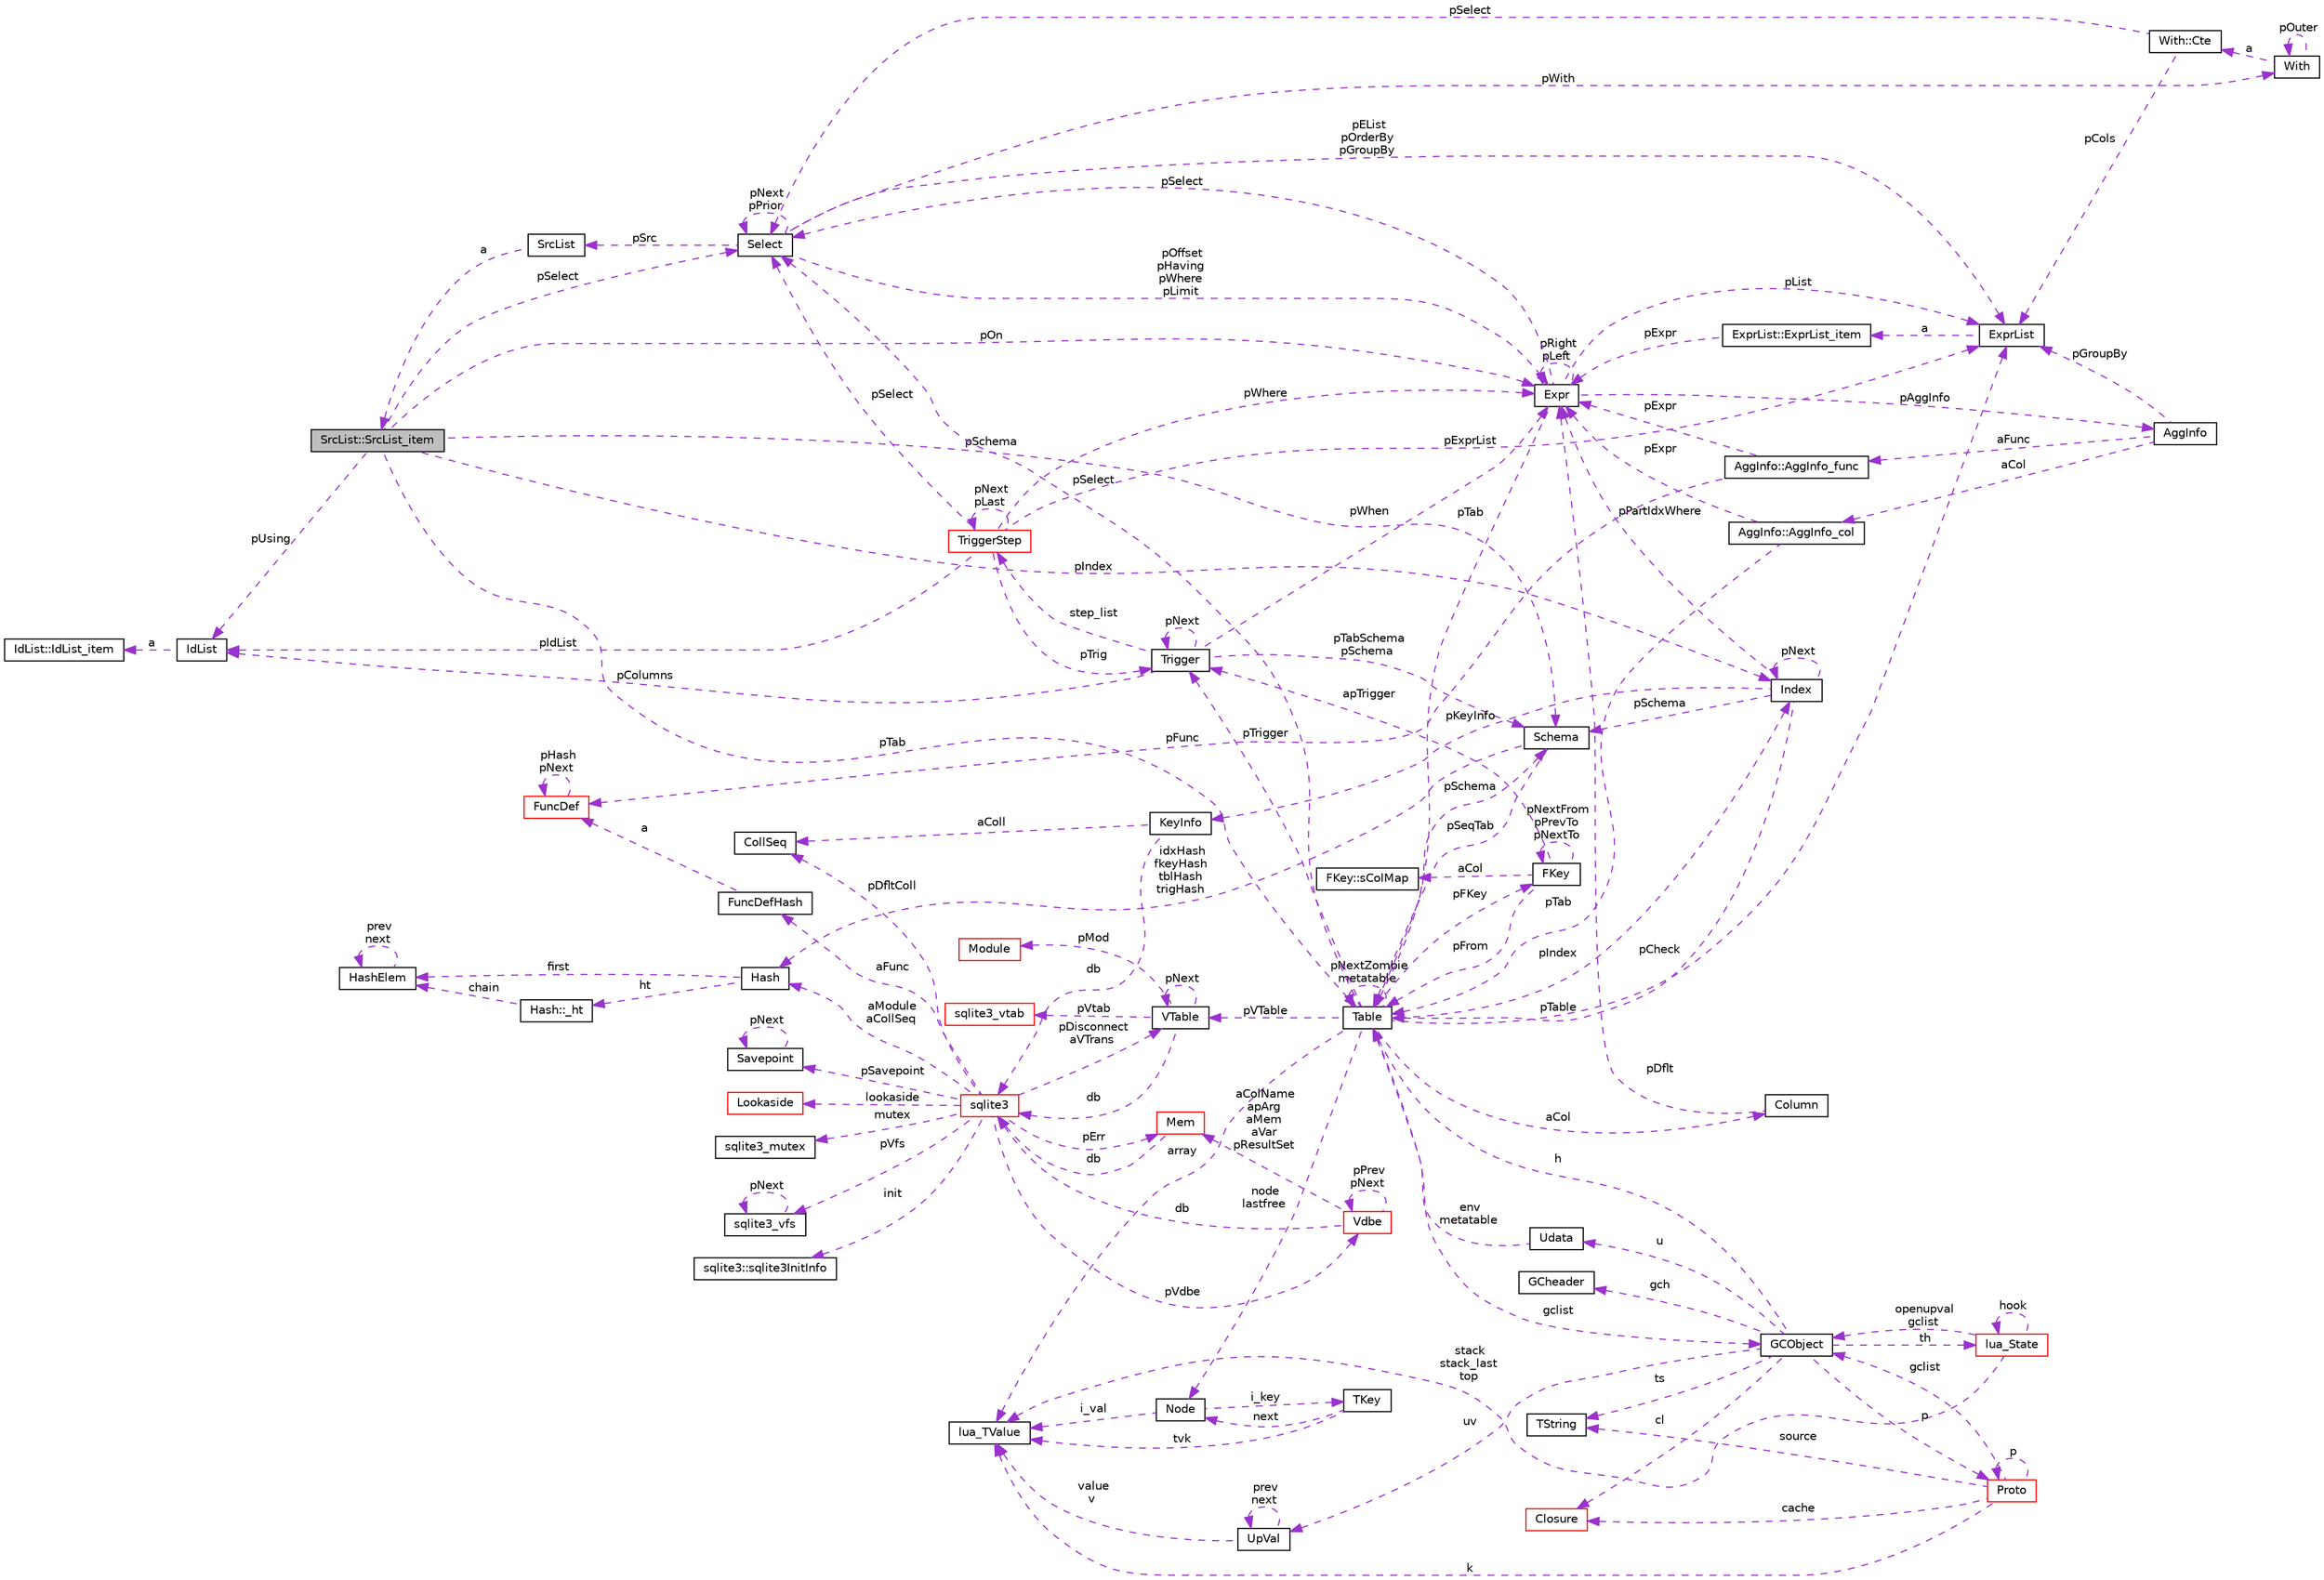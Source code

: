digraph "SrcList::SrcList_item"
{
  edge [fontname="Helvetica",fontsize="10",labelfontname="Helvetica",labelfontsize="10"];
  node [fontname="Helvetica",fontsize="10",shape=record];
  rankdir="LR";
  Node1 [label="SrcList::SrcList_item",height=0.2,width=0.4,color="black", fillcolor="grey75", style="filled", fontcolor="black"];
  Node2 -> Node1 [dir="back",color="darkorchid3",fontsize="10",style="dashed",label=" pSchema" ,fontname="Helvetica"];
  Node2 [label="Schema",height=0.2,width=0.4,color="black", fillcolor="white", style="filled",URL="$struct_schema.html"];
  Node3 -> Node2 [dir="back",color="darkorchid3",fontsize="10",style="dashed",label=" pSeqTab" ,fontname="Helvetica"];
  Node3 [label="Table",height=0.2,width=0.4,color="black", fillcolor="white", style="filled",URL="$struct_table.html"];
  Node4 -> Node3 [dir="back",color="darkorchid3",fontsize="10",style="dashed",label=" node\nlastfree" ,fontname="Helvetica"];
  Node4 [label="Node",height=0.2,width=0.4,color="black", fillcolor="white", style="filled",URL="$struct_node.html"];
  Node5 -> Node4 [dir="back",color="darkorchid3",fontsize="10",style="dashed",label=" i_val" ,fontname="Helvetica"];
  Node5 [label="lua_TValue",height=0.2,width=0.4,color="black", fillcolor="white", style="filled",URL="$structlua___t_value.html"];
  Node6 -> Node4 [dir="back",color="darkorchid3",fontsize="10",style="dashed",label=" i_key" ,fontname="Helvetica"];
  Node6 [label="TKey",height=0.2,width=0.4,color="black", fillcolor="white", style="filled",URL="$union_t_key.html"];
  Node4 -> Node6 [dir="back",color="darkorchid3",fontsize="10",style="dashed",label=" next" ,fontname="Helvetica"];
  Node5 -> Node6 [dir="back",color="darkorchid3",fontsize="10",style="dashed",label=" tvk" ,fontname="Helvetica"];
  Node2 -> Node3 [dir="back",color="darkorchid3",fontsize="10",style="dashed",label=" pSchema" ,fontname="Helvetica"];
  Node5 -> Node3 [dir="back",color="darkorchid3",fontsize="10",style="dashed",label=" array" ,fontname="Helvetica"];
  Node7 -> Node3 [dir="back",color="darkorchid3",fontsize="10",style="dashed",label=" aCol" ,fontname="Helvetica"];
  Node7 [label="Column",height=0.2,width=0.4,color="black", fillcolor="white", style="filled",URL="$struct_column.html"];
  Node8 -> Node7 [dir="back",color="darkorchid3",fontsize="10",style="dashed",label=" pDflt" ,fontname="Helvetica"];
  Node8 [label="Expr",height=0.2,width=0.4,color="black", fillcolor="white", style="filled",URL="$struct_expr.html"];
  Node9 -> Node8 [dir="back",color="darkorchid3",fontsize="10",style="dashed",label=" pAggInfo" ,fontname="Helvetica"];
  Node9 [label="AggInfo",height=0.2,width=0.4,color="black", fillcolor="white", style="filled",URL="$struct_agg_info.html"];
  Node10 -> Node9 [dir="back",color="darkorchid3",fontsize="10",style="dashed",label=" aCol" ,fontname="Helvetica"];
  Node10 [label="AggInfo::AggInfo_col",height=0.2,width=0.4,color="black", fillcolor="white", style="filled",URL="$struct_agg_info_1_1_agg_info__col.html"];
  Node8 -> Node10 [dir="back",color="darkorchid3",fontsize="10",style="dashed",label=" pExpr" ,fontname="Helvetica"];
  Node3 -> Node10 [dir="back",color="darkorchid3",fontsize="10",style="dashed",label=" pTab" ,fontname="Helvetica"];
  Node11 -> Node9 [dir="back",color="darkorchid3",fontsize="10",style="dashed",label=" aFunc" ,fontname="Helvetica"];
  Node11 [label="AggInfo::AggInfo_func",height=0.2,width=0.4,color="black", fillcolor="white", style="filled",URL="$struct_agg_info_1_1_agg_info__func.html"];
  Node8 -> Node11 [dir="back",color="darkorchid3",fontsize="10",style="dashed",label=" pExpr" ,fontname="Helvetica"];
  Node12 -> Node11 [dir="back",color="darkorchid3",fontsize="10",style="dashed",label=" pFunc" ,fontname="Helvetica"];
  Node12 [label="FuncDef",height=0.2,width=0.4,color="red", fillcolor="white", style="filled",URL="$struct_func_def.html"];
  Node12 -> Node12 [dir="back",color="darkorchid3",fontsize="10",style="dashed",label=" pHash\npNext" ,fontname="Helvetica"];
  Node13 -> Node9 [dir="back",color="darkorchid3",fontsize="10",style="dashed",label=" pGroupBy" ,fontname="Helvetica"];
  Node13 [label="ExprList",height=0.2,width=0.4,color="black", fillcolor="white", style="filled",URL="$struct_expr_list.html"];
  Node14 -> Node13 [dir="back",color="darkorchid3",fontsize="10",style="dashed",label=" a" ,fontname="Helvetica"];
  Node14 [label="ExprList::ExprList_item",height=0.2,width=0.4,color="black", fillcolor="white", style="filled",URL="$struct_expr_list_1_1_expr_list__item.html"];
  Node8 -> Node14 [dir="back",color="darkorchid3",fontsize="10",style="dashed",label=" pExpr" ,fontname="Helvetica"];
  Node8 -> Node8 [dir="back",color="darkorchid3",fontsize="10",style="dashed",label=" pRight\npLeft" ,fontname="Helvetica"];
  Node3 -> Node8 [dir="back",color="darkorchid3",fontsize="10",style="dashed",label=" pTab" ,fontname="Helvetica"];
  Node15 -> Node8 [dir="back",color="darkorchid3",fontsize="10",style="dashed",label=" pSelect" ,fontname="Helvetica"];
  Node15 [label="Select",height=0.2,width=0.4,color="black", fillcolor="white", style="filled",URL="$struct_select.html"];
  Node8 -> Node15 [dir="back",color="darkorchid3",fontsize="10",style="dashed",label=" pOffset\npHaving\npWhere\npLimit" ,fontname="Helvetica"];
  Node16 -> Node15 [dir="back",color="darkorchid3",fontsize="10",style="dashed",label=" pWith" ,fontname="Helvetica"];
  Node16 [label="With",height=0.2,width=0.4,color="black", fillcolor="white", style="filled",URL="$struct_with.html"];
  Node17 -> Node16 [dir="back",color="darkorchid3",fontsize="10",style="dashed",label=" a" ,fontname="Helvetica"];
  Node17 [label="With::Cte",height=0.2,width=0.4,color="black", fillcolor="white", style="filled",URL="$struct_with_1_1_cte.html"];
  Node15 -> Node17 [dir="back",color="darkorchid3",fontsize="10",style="dashed",label=" pSelect" ,fontname="Helvetica"];
  Node13 -> Node17 [dir="back",color="darkorchid3",fontsize="10",style="dashed",label=" pCols" ,fontname="Helvetica"];
  Node16 -> Node16 [dir="back",color="darkorchid3",fontsize="10",style="dashed",label=" pOuter" ,fontname="Helvetica"];
  Node15 -> Node15 [dir="back",color="darkorchid3",fontsize="10",style="dashed",label=" pNext\npPrior" ,fontname="Helvetica"];
  Node18 -> Node15 [dir="back",color="darkorchid3",fontsize="10",style="dashed",label=" pSrc" ,fontname="Helvetica"];
  Node18 [label="SrcList",height=0.2,width=0.4,color="black", fillcolor="white", style="filled",URL="$struct_src_list.html"];
  Node1 -> Node18 [dir="back",color="darkorchid3",fontsize="10",style="dashed",label=" a" ,fontname="Helvetica"];
  Node13 -> Node15 [dir="back",color="darkorchid3",fontsize="10",style="dashed",label=" pEList\npOrderBy\npGroupBy" ,fontname="Helvetica"];
  Node13 -> Node8 [dir="back",color="darkorchid3",fontsize="10",style="dashed",label=" pList" ,fontname="Helvetica"];
  Node19 -> Node3 [dir="back",color="darkorchid3",fontsize="10",style="dashed",label=" pFKey" ,fontname="Helvetica"];
  Node19 [label="FKey",height=0.2,width=0.4,color="black", fillcolor="white", style="filled",URL="$struct_f_key.html"];
  Node20 -> Node19 [dir="back",color="darkorchid3",fontsize="10",style="dashed",label=" aCol" ,fontname="Helvetica"];
  Node20 [label="FKey::sColMap",height=0.2,width=0.4,color="black", fillcolor="white", style="filled",URL="$struct_f_key_1_1s_col_map.html"];
  Node19 -> Node19 [dir="back",color="darkorchid3",fontsize="10",style="dashed",label=" pNextFrom\npPrevTo\npNextTo" ,fontname="Helvetica"];
  Node3 -> Node19 [dir="back",color="darkorchid3",fontsize="10",style="dashed",label=" pFrom" ,fontname="Helvetica"];
  Node21 -> Node19 [dir="back",color="darkorchid3",fontsize="10",style="dashed",label=" apTrigger" ,fontname="Helvetica"];
  Node21 [label="Trigger",height=0.2,width=0.4,color="black", fillcolor="white", style="filled",URL="$struct_trigger.html"];
  Node22 -> Node21 [dir="back",color="darkorchid3",fontsize="10",style="dashed",label=" step_list" ,fontname="Helvetica"];
  Node22 [label="TriggerStep",height=0.2,width=0.4,color="red", fillcolor="white", style="filled",URL="$struct_trigger_step.html"];
  Node22 -> Node22 [dir="back",color="darkorchid3",fontsize="10",style="dashed",label=" pNext\npLast" ,fontname="Helvetica"];
  Node8 -> Node22 [dir="back",color="darkorchid3",fontsize="10",style="dashed",label=" pWhere" ,fontname="Helvetica"];
  Node23 -> Node22 [dir="back",color="darkorchid3",fontsize="10",style="dashed",label=" pIdList" ,fontname="Helvetica"];
  Node23 [label="IdList",height=0.2,width=0.4,color="black", fillcolor="white", style="filled",URL="$struct_id_list.html"];
  Node24 -> Node23 [dir="back",color="darkorchid3",fontsize="10",style="dashed",label=" a" ,fontname="Helvetica"];
  Node24 [label="IdList::IdList_item",height=0.2,width=0.4,color="black", fillcolor="white", style="filled",URL="$struct_id_list_1_1_id_list__item.html"];
  Node15 -> Node22 [dir="back",color="darkorchid3",fontsize="10",style="dashed",label=" pSelect" ,fontname="Helvetica"];
  Node21 -> Node22 [dir="back",color="darkorchid3",fontsize="10",style="dashed",label=" pTrig" ,fontname="Helvetica"];
  Node13 -> Node22 [dir="back",color="darkorchid3",fontsize="10",style="dashed",label=" pExprList" ,fontname="Helvetica"];
  Node2 -> Node21 [dir="back",color="darkorchid3",fontsize="10",style="dashed",label=" pTabSchema\npSchema" ,fontname="Helvetica"];
  Node8 -> Node21 [dir="back",color="darkorchid3",fontsize="10",style="dashed",label=" pWhen" ,fontname="Helvetica"];
  Node23 -> Node21 [dir="back",color="darkorchid3",fontsize="10",style="dashed",label=" pColumns" ,fontname="Helvetica"];
  Node21 -> Node21 [dir="back",color="darkorchid3",fontsize="10",style="dashed",label=" pNext" ,fontname="Helvetica"];
  Node25 -> Node3 [dir="back",color="darkorchid3",fontsize="10",style="dashed",label=" pVTable" ,fontname="Helvetica"];
  Node25 [label="VTable",height=0.2,width=0.4,color="black", fillcolor="white", style="filled",URL="$struct_v_table.html"];
  Node26 -> Node25 [dir="back",color="darkorchid3",fontsize="10",style="dashed",label=" db" ,fontname="Helvetica"];
  Node26 [label="sqlite3",height=0.2,width=0.4,color="red", fillcolor="white", style="filled",URL="$structsqlite3.html"];
  Node27 -> Node26 [dir="back",color="darkorchid3",fontsize="10",style="dashed",label=" pErr" ,fontname="Helvetica"];
  Node27 [label="Mem",height=0.2,width=0.4,color="red", fillcolor="white", style="filled",URL="$struct_mem.html"];
  Node26 -> Node27 [dir="back",color="darkorchid3",fontsize="10",style="dashed",label=" db" ,fontname="Helvetica"];
  Node28 -> Node26 [dir="back",color="darkorchid3",fontsize="10",style="dashed",label=" pVdbe" ,fontname="Helvetica"];
  Node28 [label="Vdbe",height=0.2,width=0.4,color="red", fillcolor="white", style="filled",URL="$struct_vdbe.html"];
  Node28 -> Node28 [dir="back",color="darkorchid3",fontsize="10",style="dashed",label=" pPrev\npNext" ,fontname="Helvetica"];
  Node27 -> Node28 [dir="back",color="darkorchid3",fontsize="10",style="dashed",label=" aColName\napArg\naMem\naVar\npResultSet" ,fontname="Helvetica"];
  Node26 -> Node28 [dir="back",color="darkorchid3",fontsize="10",style="dashed",label=" db" ,fontname="Helvetica"];
  Node29 -> Node26 [dir="back",color="darkorchid3",fontsize="10",style="dashed",label=" pSavepoint" ,fontname="Helvetica"];
  Node29 [label="Savepoint",height=0.2,width=0.4,color="black", fillcolor="white", style="filled",URL="$struct_savepoint.html"];
  Node29 -> Node29 [dir="back",color="darkorchid3",fontsize="10",style="dashed",label=" pNext" ,fontname="Helvetica"];
  Node30 -> Node26 [dir="back",color="darkorchid3",fontsize="10",style="dashed",label=" aFunc" ,fontname="Helvetica"];
  Node30 [label="FuncDefHash",height=0.2,width=0.4,color="black", fillcolor="white", style="filled",URL="$struct_func_def_hash.html"];
  Node12 -> Node30 [dir="back",color="darkorchid3",fontsize="10",style="dashed",label=" a" ,fontname="Helvetica"];
  Node31 -> Node26 [dir="back",color="darkorchid3",fontsize="10",style="dashed",label=" lookaside" ,fontname="Helvetica"];
  Node31 [label="Lookaside",height=0.2,width=0.4,color="red", fillcolor="white", style="filled",URL="$struct_lookaside.html"];
  Node32 -> Node26 [dir="back",color="darkorchid3",fontsize="10",style="dashed",label=" mutex" ,fontname="Helvetica"];
  Node32 [label="sqlite3_mutex",height=0.2,width=0.4,color="black", fillcolor="white", style="filled",URL="$structsqlite3__mutex.html"];
  Node33 -> Node26 [dir="back",color="darkorchid3",fontsize="10",style="dashed",label=" pVfs" ,fontname="Helvetica"];
  Node33 [label="sqlite3_vfs",height=0.2,width=0.4,color="black", fillcolor="white", style="filled",URL="$structsqlite3__vfs.html"];
  Node33 -> Node33 [dir="back",color="darkorchid3",fontsize="10",style="dashed",label=" pNext" ,fontname="Helvetica"];
  Node34 -> Node26 [dir="back",color="darkorchid3",fontsize="10",style="dashed",label=" init" ,fontname="Helvetica"];
  Node34 [label="sqlite3::sqlite3InitInfo",height=0.2,width=0.4,color="black", fillcolor="white", style="filled",URL="$structsqlite3_1_1sqlite3_init_info.html"];
  Node35 -> Node26 [dir="back",color="darkorchid3",fontsize="10",style="dashed",label=" pDfltColl" ,fontname="Helvetica"];
  Node35 [label="CollSeq",height=0.2,width=0.4,color="black", fillcolor="white", style="filled",URL="$struct_coll_seq.html"];
  Node25 -> Node26 [dir="back",color="darkorchid3",fontsize="10",style="dashed",label=" pDisconnect\naVTrans" ,fontname="Helvetica"];
  Node36 -> Node26 [dir="back",color="darkorchid3",fontsize="10",style="dashed",label=" aModule\naCollSeq" ,fontname="Helvetica"];
  Node36 [label="Hash",height=0.2,width=0.4,color="black", fillcolor="white", style="filled",URL="$struct_hash.html"];
  Node37 -> Node36 [dir="back",color="darkorchid3",fontsize="10",style="dashed",label=" ht" ,fontname="Helvetica"];
  Node37 [label="Hash::_ht",height=0.2,width=0.4,color="black", fillcolor="white", style="filled",URL="$struct_hash_1_1__ht.html"];
  Node38 -> Node37 [dir="back",color="darkorchid3",fontsize="10",style="dashed",label=" chain" ,fontname="Helvetica"];
  Node38 [label="HashElem",height=0.2,width=0.4,color="black", fillcolor="white", style="filled",URL="$struct_hash_elem.html"];
  Node38 -> Node38 [dir="back",color="darkorchid3",fontsize="10",style="dashed",label=" prev\nnext" ,fontname="Helvetica"];
  Node38 -> Node36 [dir="back",color="darkorchid3",fontsize="10",style="dashed",label=" first" ,fontname="Helvetica"];
  Node25 -> Node25 [dir="back",color="darkorchid3",fontsize="10",style="dashed",label=" pNext" ,fontname="Helvetica"];
  Node39 -> Node25 [dir="back",color="darkorchid3",fontsize="10",style="dashed",label=" pMod" ,fontname="Helvetica"];
  Node39 [label="Module",height=0.2,width=0.4,color="red", fillcolor="white", style="filled",URL="$struct_module.html"];
  Node40 -> Node25 [dir="back",color="darkorchid3",fontsize="10",style="dashed",label=" pVtab" ,fontname="Helvetica"];
  Node40 [label="sqlite3_vtab",height=0.2,width=0.4,color="red", fillcolor="white", style="filled",URL="$structsqlite3__vtab.html"];
  Node3 -> Node3 [dir="back",color="darkorchid3",fontsize="10",style="dashed",label=" pNextZombie\nmetatable" ,fontname="Helvetica"];
  Node21 -> Node3 [dir="back",color="darkorchid3",fontsize="10",style="dashed",label=" pTrigger" ,fontname="Helvetica"];
  Node15 -> Node3 [dir="back",color="darkorchid3",fontsize="10",style="dashed",label=" pSelect" ,fontname="Helvetica"];
  Node41 -> Node3 [dir="back",color="darkorchid3",fontsize="10",style="dashed",label=" gclist" ,fontname="Helvetica"];
  Node41 [label="GCObject",height=0.2,width=0.4,color="black", fillcolor="white", style="filled",URL="$union_g_c_object.html"];
  Node42 -> Node41 [dir="back",color="darkorchid3",fontsize="10",style="dashed",label=" uv" ,fontname="Helvetica"];
  Node42 [label="UpVal",height=0.2,width=0.4,color="black", fillcolor="white", style="filled",URL="$struct_up_val.html"];
  Node42 -> Node42 [dir="back",color="darkorchid3",fontsize="10",style="dashed",label=" prev\nnext" ,fontname="Helvetica"];
  Node5 -> Node42 [dir="back",color="darkorchid3",fontsize="10",style="dashed",label=" value\nv" ,fontname="Helvetica"];
  Node43 -> Node41 [dir="back",color="darkorchid3",fontsize="10",style="dashed",label=" p" ,fontname="Helvetica"];
  Node43 [label="Proto",height=0.2,width=0.4,color="red", fillcolor="white", style="filled",URL="$struct_proto.html"];
  Node5 -> Node43 [dir="back",color="darkorchid3",fontsize="10",style="dashed",label=" k" ,fontname="Helvetica"];
  Node43 -> Node43 [dir="back",color="darkorchid3",fontsize="10",style="dashed",label=" p" ,fontname="Helvetica"];
  Node44 -> Node43 [dir="back",color="darkorchid3",fontsize="10",style="dashed",label=" source" ,fontname="Helvetica"];
  Node44 [label="TString",height=0.2,width=0.4,color="black", fillcolor="white", style="filled",URL="$union_t_string.html"];
  Node45 -> Node43 [dir="back",color="darkorchid3",fontsize="10",style="dashed",label=" cache" ,fontname="Helvetica"];
  Node45 [label="Closure",height=0.2,width=0.4,color="red", fillcolor="white", style="filled",URL="$union_closure.html"];
  Node41 -> Node43 [dir="back",color="darkorchid3",fontsize="10",style="dashed",label=" gclist" ,fontname="Helvetica"];
  Node44 -> Node41 [dir="back",color="darkorchid3",fontsize="10",style="dashed",label=" ts" ,fontname="Helvetica"];
  Node45 -> Node41 [dir="back",color="darkorchid3",fontsize="10",style="dashed",label=" cl" ,fontname="Helvetica"];
  Node46 -> Node41 [dir="back",color="darkorchid3",fontsize="10",style="dashed",label=" gch" ,fontname="Helvetica"];
  Node46 [label="GCheader",height=0.2,width=0.4,color="black", fillcolor="white", style="filled",URL="$struct_g_cheader.html"];
  Node3 -> Node41 [dir="back",color="darkorchid3",fontsize="10",style="dashed",label=" h" ,fontname="Helvetica"];
  Node47 -> Node41 [dir="back",color="darkorchid3",fontsize="10",style="dashed",label=" u" ,fontname="Helvetica"];
  Node47 [label="Udata",height=0.2,width=0.4,color="black", fillcolor="white", style="filled",URL="$union_udata.html"];
  Node3 -> Node47 [dir="back",color="darkorchid3",fontsize="10",style="dashed",label=" env\nmetatable" ,fontname="Helvetica"];
  Node48 -> Node41 [dir="back",color="darkorchid3",fontsize="10",style="dashed",label=" th" ,fontname="Helvetica"];
  Node48 [label="lua_State",height=0.2,width=0.4,color="red", fillcolor="white", style="filled",URL="$structlua___state.html"];
  Node5 -> Node48 [dir="back",color="darkorchid3",fontsize="10",style="dashed",label=" stack\nstack_last\ntop" ,fontname="Helvetica"];
  Node41 -> Node48 [dir="back",color="darkorchid3",fontsize="10",style="dashed",label=" openupval\ngclist" ,fontname="Helvetica"];
  Node48 -> Node48 [dir="back",color="darkorchid3",fontsize="10",style="dashed",label=" hook" ,fontname="Helvetica"];
  Node13 -> Node3 [dir="back",color="darkorchid3",fontsize="10",style="dashed",label=" pCheck" ,fontname="Helvetica"];
  Node49 -> Node3 [dir="back",color="darkorchid3",fontsize="10",style="dashed",label=" pIndex" ,fontname="Helvetica"];
  Node49 [label="Index",height=0.2,width=0.4,color="black", fillcolor="white", style="filled",URL="$struct_index.html"];
  Node2 -> Node49 [dir="back",color="darkorchid3",fontsize="10",style="dashed",label=" pSchema" ,fontname="Helvetica"];
  Node8 -> Node49 [dir="back",color="darkorchid3",fontsize="10",style="dashed",label=" pPartIdxWhere" ,fontname="Helvetica"];
  Node3 -> Node49 [dir="back",color="darkorchid3",fontsize="10",style="dashed",label=" pTable" ,fontname="Helvetica"];
  Node50 -> Node49 [dir="back",color="darkorchid3",fontsize="10",style="dashed",label=" pKeyInfo" ,fontname="Helvetica"];
  Node50 [label="KeyInfo",height=0.2,width=0.4,color="black", fillcolor="white", style="filled",URL="$struct_key_info.html"];
  Node26 -> Node50 [dir="back",color="darkorchid3",fontsize="10",style="dashed",label=" db" ,fontname="Helvetica"];
  Node35 -> Node50 [dir="back",color="darkorchid3",fontsize="10",style="dashed",label=" aColl" ,fontname="Helvetica"];
  Node49 -> Node49 [dir="back",color="darkorchid3",fontsize="10",style="dashed",label=" pNext" ,fontname="Helvetica"];
  Node36 -> Node2 [dir="back",color="darkorchid3",fontsize="10",style="dashed",label=" idxHash\nfkeyHash\ntblHash\ntrigHash" ,fontname="Helvetica"];
  Node8 -> Node1 [dir="back",color="darkorchid3",fontsize="10",style="dashed",label=" pOn" ,fontname="Helvetica"];
  Node23 -> Node1 [dir="back",color="darkorchid3",fontsize="10",style="dashed",label=" pUsing" ,fontname="Helvetica"];
  Node3 -> Node1 [dir="back",color="darkorchid3",fontsize="10",style="dashed",label=" pTab" ,fontname="Helvetica"];
  Node15 -> Node1 [dir="back",color="darkorchid3",fontsize="10",style="dashed",label=" pSelect" ,fontname="Helvetica"];
  Node49 -> Node1 [dir="back",color="darkorchid3",fontsize="10",style="dashed",label=" pIndex" ,fontname="Helvetica"];
}
